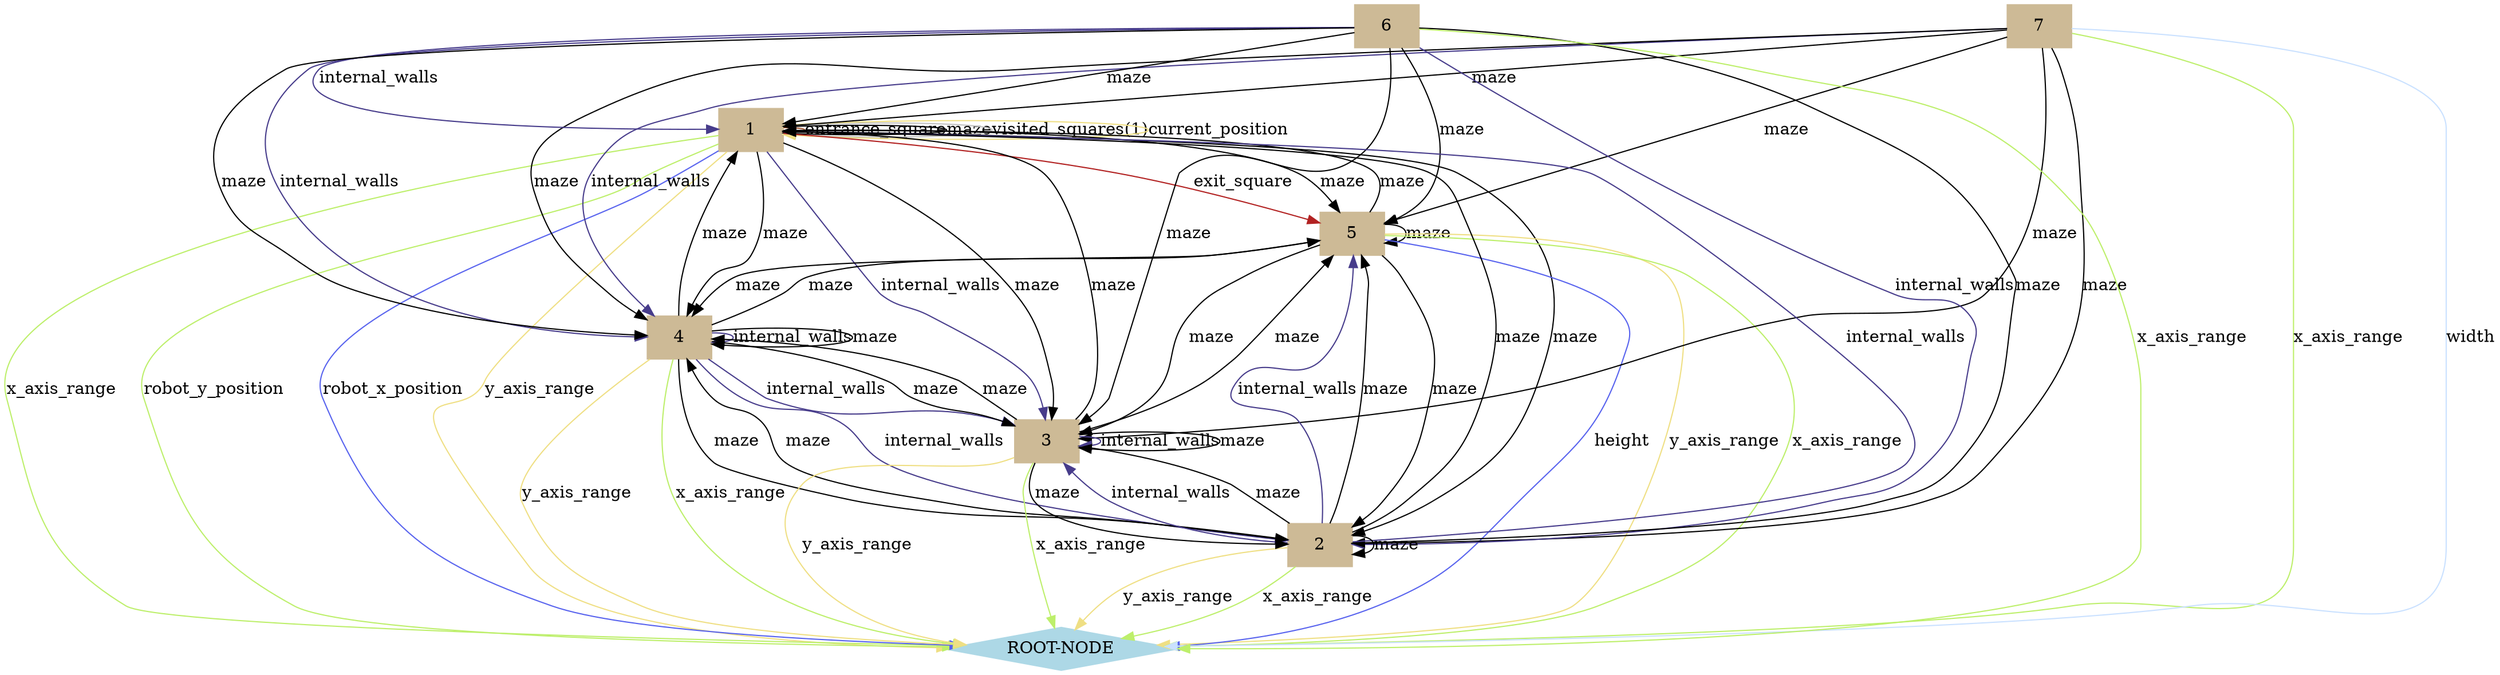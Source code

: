 digraph state {
 graph [fontsize=12]
rankdir=TB;
"1" -> "5" [label = "exit_square", color = "firebrick"];
"1" -> "1" [label = "entrance_square", color = "sienna"];
"7" -> "4" [label = "internal_walls", color = "SlateBlue4"];
"6" -> "4" [label = "internal_walls", color = "SlateBlue4"];
"6" -> "2" [label = "internal_walls", color = "SlateBlue4"];
"6" -> "1" [label = "internal_walls", color = "SlateBlue4"];
"4" -> "4" [label = "internal_walls", color = "SlateBlue4"];
"4" -> "3" [label = "internal_walls", color = "SlateBlue4"];
"4" -> "2" [label = "internal_walls", color = "SlateBlue4"];
"3" -> "3" [label = "internal_walls", color = "SlateBlue4"];
"2" -> "5" [label = "internal_walls", color = "SlateBlue4"];
"2" -> "3" [label = "internal_walls", color = "SlateBlue4"];
"2" -> "1" [label = "internal_walls", color = "SlateBlue4"];
"1" -> "3" [label = "internal_walls", color = "SlateBlue4"];
"7" -> "5" [label = "maze", color = "black"];
"7" -> "4" [label = "maze", color = "black"];
"7" -> "3" [label = "maze", color = "black"];
"7" -> "2" [label = "maze", color = "black"];
"7" -> "1" [label = "maze", color = "black"];
"6" -> "5" [label = "maze", color = "black"];
"6" -> "4" [label = "maze", color = "black"];
"6" -> "3" [label = "maze", color = "black"];
"6" -> "2" [label = "maze", color = "black"];
"6" -> "1" [label = "maze", color = "black"];
"5" -> "5" [label = "maze", color = "black"];
"5" -> "4" [label = "maze", color = "black"];
"5" -> "3" [label = "maze", color = "black"];
"5" -> "2" [label = "maze", color = "black"];
"5" -> "1" [label = "maze", color = "black"];
"4" -> "5" [label = "maze", color = "black"];
"4" -> "4" [label = "maze", color = "black"];
"4" -> "3" [label = "maze", color = "black"];
"4" -> "2" [label = "maze", color = "black"];
"4" -> "1" [label = "maze", color = "black"];
"3" -> "5" [label = "maze", color = "black"];
"3" -> "4" [label = "maze", color = "black"];
"3" -> "3" [label = "maze", color = "black"];
"3" -> "2" [label = "maze", color = "black"];
"3" -> "1" [label = "maze", color = "black"];
"2" -> "5" [label = "maze", color = "black"];
"2" -> "4" [label = "maze", color = "black"];
"2" -> "3" [label = "maze", color = "black"];
"2" -> "2" [label = "maze", color = "black"];
"2" -> "1" [label = "maze", color = "black"];
"1" -> "5" [label = "maze", color = "black"];
"1" -> "4" [label = "maze", color = "black"];
"1" -> "3" [label = "maze", color = "black"];
"1" -> "2" [label = "maze", color = "black"];
"1" -> "1" [label = "maze", color = "black"];
"5" -> "ROOT-NODE" [label = "y_axis_range", color = "#efdf84"];
"4" -> "ROOT-NODE" [label = "y_axis_range", color = "#efdf84"];
"3" -> "ROOT-NODE" [label = "y_axis_range", color = "#efdf84"];
"2" -> "ROOT-NODE" [label = "y_axis_range", color = "#efdf84"];
"1" -> "ROOT-NODE" [label = "y_axis_range", color = "#efdf84"];
"7" -> "ROOT-NODE" [label = "x_axis_range", color = "#bdef6b"];
"6" -> "ROOT-NODE" [label = "x_axis_range", color = "#bdef6b"];
"5" -> "ROOT-NODE" [label = "x_axis_range", color = "#bdef6b"];
"4" -> "ROOT-NODE" [label = "x_axis_range", color = "#bdef6b"];
"3" -> "ROOT-NODE" [label = "x_axis_range", color = "#bdef6b"];
"2" -> "ROOT-NODE" [label = "x_axis_range", color = "#bdef6b"];
"1" -> "ROOT-NODE" [label = "x_axis_range", color = "#bdef6b"];
"5" -> "ROOT-NODE" [label = "height", color = "#5863ee"];
"7" -> "ROOT-NODE" [label = "width", color = "LightSteelBlue1"];
"1" -> "1" [label = "visited_squares(1)", color = "gray"];
"1" -> "1" [label = "current_position", color = "#efdf84"];
"1" -> "ROOT-NODE" [label = "robot_y_position", color = "#bdef6b"];
"1" -> "ROOT-NODE" [label = "robot_x_position", color = "#5863ee"];
"1" [color = "wheat3", style = "filled, solid", shape = "box"]
"5" [color = "wheat3", style = "filled, solid", shape = "box"]
"7" [color = "wheat3", style = "filled, solid", shape = "box"]
"4" [color = "wheat3", style = "filled, solid", shape = "box"]
"6" [color = "wheat3", style = "filled, solid", shape = "box"]
"2" [color = "wheat3", style = "filled, solid", shape = "box"]
"3" [color = "wheat3", style = "filled, solid", shape = "box"]
"ROOT-NODE" [color = "lightblue", style = "filled, solid", shape = "diamond"]
subgraph "cluster_OUTPUTS" {node [style=filled,color=white]; label="OUTPUTS"; style=filled;color=lightgrey; }
}